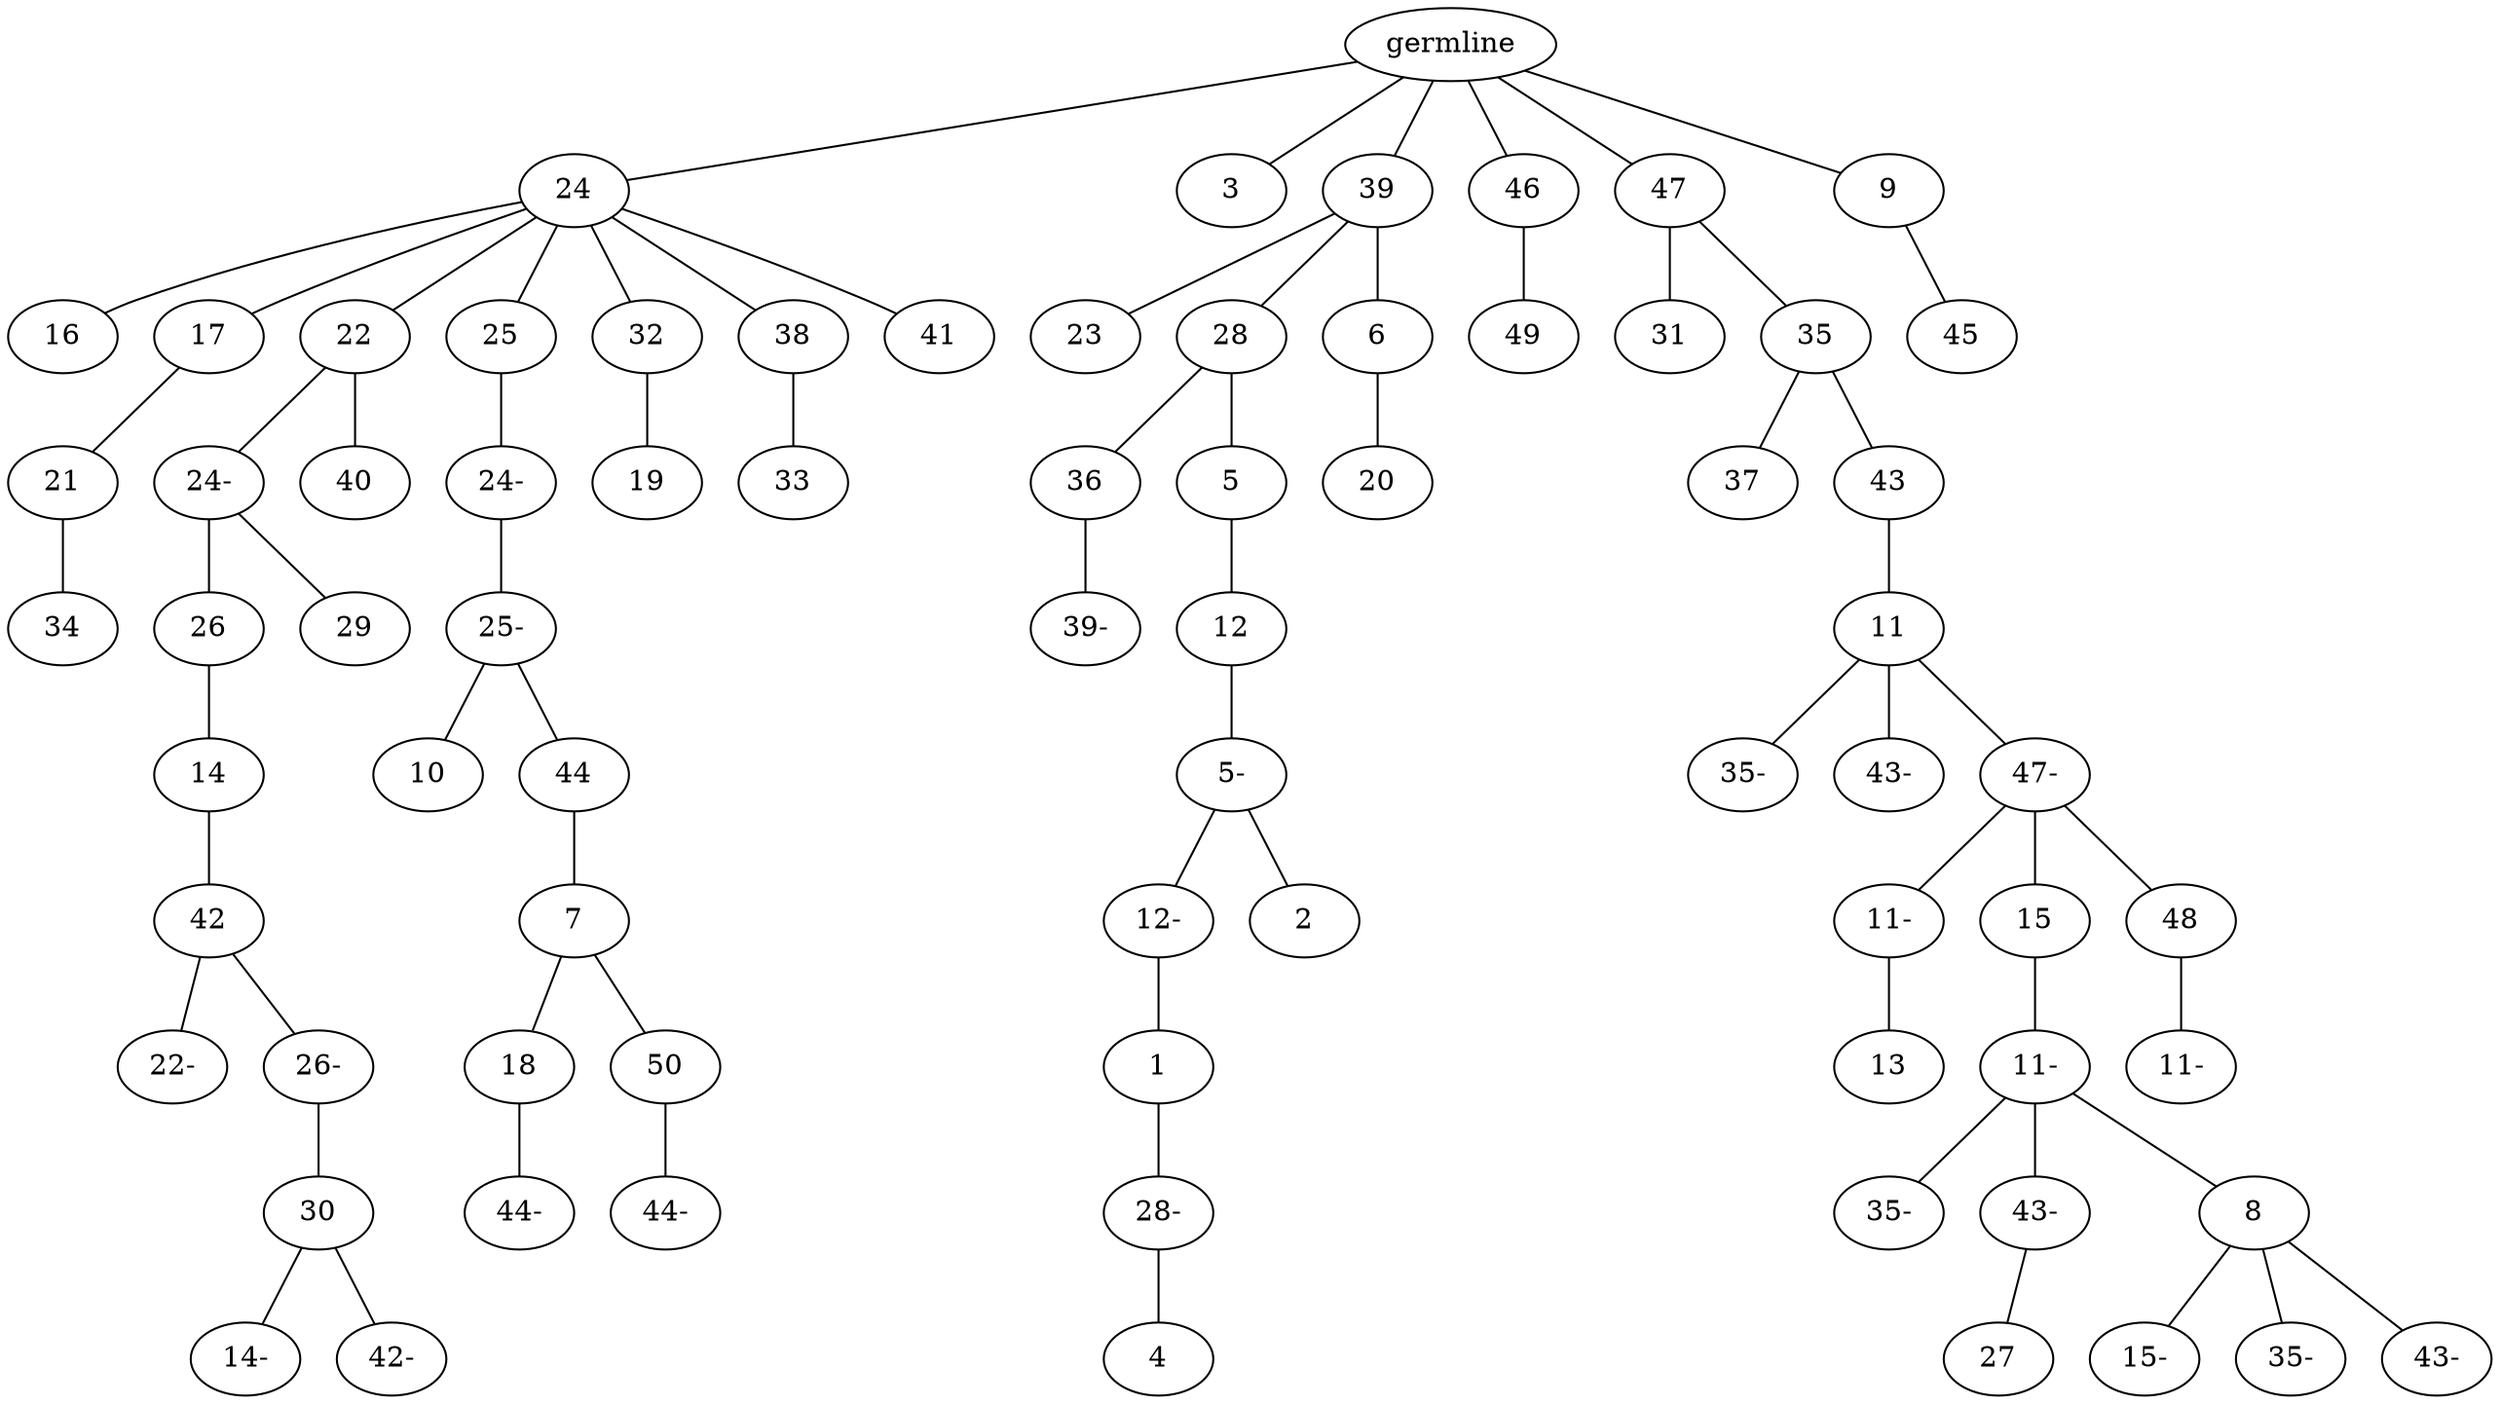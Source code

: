 graph tree {
    "140380180070208" [label="germline"];
    "140380180042704" [label="24"];
    "140380180044576" [label="16"];
    "140380180045344" [label="17"];
    "140380180045296" [label="21"];
    "140380180045728" [label="34"];
    "140380180044672" [label="22"];
    "140380180044960" [label="24-"];
    "140380179587760" [label="26"];
    "140380179587376" [label="14"];
    "140380179588096" [label="42"];
    "140380179588384" [label="22-"];
    "140380179588240" [label="26-"];
    "140380179588720" [label="30"];
    "140380179588864" [label="14-"];
    "140380179589008" [label="42-"];
    "140380179587136" [label="29"];
    "140380180045056" [label="40"];
    "140380180044480" [label="25"];
    "140380179587472" [label="24-"];
    "140380179588624" [label="25-"];
    "140380179588144" [label="10"];
    "140380179587616" [label="44"];
    "140380179589056" [label="7"];
    "140380179589392" [label="18"];
    "140380179589920" [label="44-"];
    "140380179589632" [label="50"];
    "140380179589680" [label="44-"];
    "140380180043712" [label="32"];
    "140380179589584" [label="19"];
    "140380180043904" [label="38"];
    "140380179588336" [label="33"];
    "140380180045776" [label="41"];
    "140380180042224" [label="3"];
    "140380180043760" [label="39"];
    "140380179590448" [label="23"];
    "140380179587904" [label="28"];
    "140380179589200" [label="36"];
    "140380179589104" [label="39-"];
    "140380179589296" [label="5"];
    "140380179590064" [label="12"];
    "140380179590544" [label="5-"];
    "140380179591120" [label="12-"];
    "140380179612096" [label="1"];
    "140380179612384" [label="28-"];
    "140380179612672" [label="4"];
    "140380179590832" [label="2"];
    "140380179588432" [label="6"];
    "140380179590160" [label="20"];
    "140380180045152" [label="46"];
    "140380179590640" [label="49"];
    "140380180043136" [label="47"];
    "140380179591072" [label="31"];
    "140380179590688" [label="35"];
    "140380179613488" [label="37"];
    "140380179612144" [label="43"];
    "140380179612528" [label="11"];
    "140380179612720" [label="35-"];
    "140380179612768" [label="43-"];
    "140380179611904" [label="47-"];
    "140380179613392" [label="11-"];
    "140380179613536" [label="13"];
    "140380179612864" [label="15"];
    "140380179613872" [label="11-"];
    "140380179614448" [label="35-"];
    "140380179614064" [label="43-"];
    "140380179614736" [label="27"];
    "140380180066752" [label="8"];
    "140380180066608" [label="15-"];
    "140380180067088" [label="35-"];
    "140380180051808" [label="43-"];
    "140380180066416" [label="48"];
    "140380179590256" [label="11-"];
    "140380179589776" [label="9"];
    "140380180066368" [label="45"];
    "140380180070208" -- "140380180042704";
    "140380180070208" -- "140380180042224";
    "140380180070208" -- "140380180043760";
    "140380180070208" -- "140380180045152";
    "140380180070208" -- "140380180043136";
    "140380180070208" -- "140380179589776";
    "140380180042704" -- "140380180044576";
    "140380180042704" -- "140380180045344";
    "140380180042704" -- "140380180044672";
    "140380180042704" -- "140380180044480";
    "140380180042704" -- "140380180043712";
    "140380180042704" -- "140380180043904";
    "140380180042704" -- "140380180045776";
    "140380180045344" -- "140380180045296";
    "140380180045296" -- "140380180045728";
    "140380180044672" -- "140380180044960";
    "140380180044672" -- "140380180045056";
    "140380180044960" -- "140380179587760";
    "140380180044960" -- "140380179587136";
    "140380179587760" -- "140380179587376";
    "140380179587376" -- "140380179588096";
    "140380179588096" -- "140380179588384";
    "140380179588096" -- "140380179588240";
    "140380179588240" -- "140380179588720";
    "140380179588720" -- "140380179588864";
    "140380179588720" -- "140380179589008";
    "140380180044480" -- "140380179587472";
    "140380179587472" -- "140380179588624";
    "140380179588624" -- "140380179588144";
    "140380179588624" -- "140380179587616";
    "140380179587616" -- "140380179589056";
    "140380179589056" -- "140380179589392";
    "140380179589056" -- "140380179589632";
    "140380179589392" -- "140380179589920";
    "140380179589632" -- "140380179589680";
    "140380180043712" -- "140380179589584";
    "140380180043904" -- "140380179588336";
    "140380180043760" -- "140380179590448";
    "140380180043760" -- "140380179587904";
    "140380180043760" -- "140380179588432";
    "140380179587904" -- "140380179589200";
    "140380179587904" -- "140380179589296";
    "140380179589200" -- "140380179589104";
    "140380179589296" -- "140380179590064";
    "140380179590064" -- "140380179590544";
    "140380179590544" -- "140380179591120";
    "140380179590544" -- "140380179590832";
    "140380179591120" -- "140380179612096";
    "140380179612096" -- "140380179612384";
    "140380179612384" -- "140380179612672";
    "140380179588432" -- "140380179590160";
    "140380180045152" -- "140380179590640";
    "140380180043136" -- "140380179591072";
    "140380180043136" -- "140380179590688";
    "140380179590688" -- "140380179613488";
    "140380179590688" -- "140380179612144";
    "140380179612144" -- "140380179612528";
    "140380179612528" -- "140380179612720";
    "140380179612528" -- "140380179612768";
    "140380179612528" -- "140380179611904";
    "140380179611904" -- "140380179613392";
    "140380179611904" -- "140380179612864";
    "140380179611904" -- "140380180066416";
    "140380179613392" -- "140380179613536";
    "140380179612864" -- "140380179613872";
    "140380179613872" -- "140380179614448";
    "140380179613872" -- "140380179614064";
    "140380179613872" -- "140380180066752";
    "140380179614064" -- "140380179614736";
    "140380180066752" -- "140380180066608";
    "140380180066752" -- "140380180067088";
    "140380180066752" -- "140380180051808";
    "140380180066416" -- "140380179590256";
    "140380179589776" -- "140380180066368";
}
